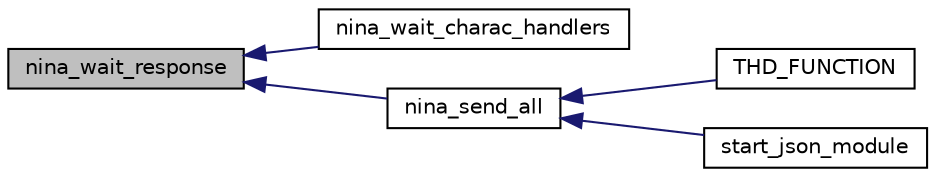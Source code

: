 digraph "nina_wait_response"
{
  edge [fontname="Helvetica",fontsize="10",labelfontname="Helvetica",labelfontsize="10"];
  node [fontname="Helvetica",fontsize="10",shape=record];
  rankdir="LR";
  Node1 [label="nina_wait_response",height=0.2,width=0.4,color="black", fillcolor="grey75", style="filled", fontcolor="black"];
  Node1 -> Node2 [dir="back",color="midnightblue",fontsize="10",style="solid",fontname="Helvetica"];
  Node2 [label="nina_wait_charac_handlers",height=0.2,width=0.4,color="black", fillcolor="white", style="filled",URL="$group___n_i_n_a-_b3.html#ga7eb0abc29b3ab97ed10ea0b79239421b"];
  Node1 -> Node3 [dir="back",color="midnightblue",fontsize="10",style="solid",fontname="Helvetica"];
  Node3 [label="nina_send_all",height=0.2,width=0.4,color="black", fillcolor="white", style="filled",URL="$group___n_i_n_a-_b3.html#ga029f182f3676638abcccbc9b8a126082",tooltip="Sends all data to peer. "];
  Node3 -> Node4 [dir="back",color="midnightblue",fontsize="10",style="solid",fontname="Helvetica"];
  Node4 [label="THD_FUNCTION",height=0.2,width=0.4,color="black", fillcolor="white", style="filled",URL="$group___n_i_n_a-_b3.html#gad52af452b149d6bb8287bf400931af28",tooltip="Thread with nina and state machine initialisation. "];
  Node3 -> Node5 [dir="back",color="midnightblue",fontsize="10",style="solid",fontname="Helvetica"];
  Node5 [label="start_json_module",height=0.2,width=0.4,color="black", fillcolor="white", style="filled",URL="$group___s_h_e_l_l.html#ga94adf30e56c9e48af192da843e45100c",tooltip="Starting shell thread. "];
}
